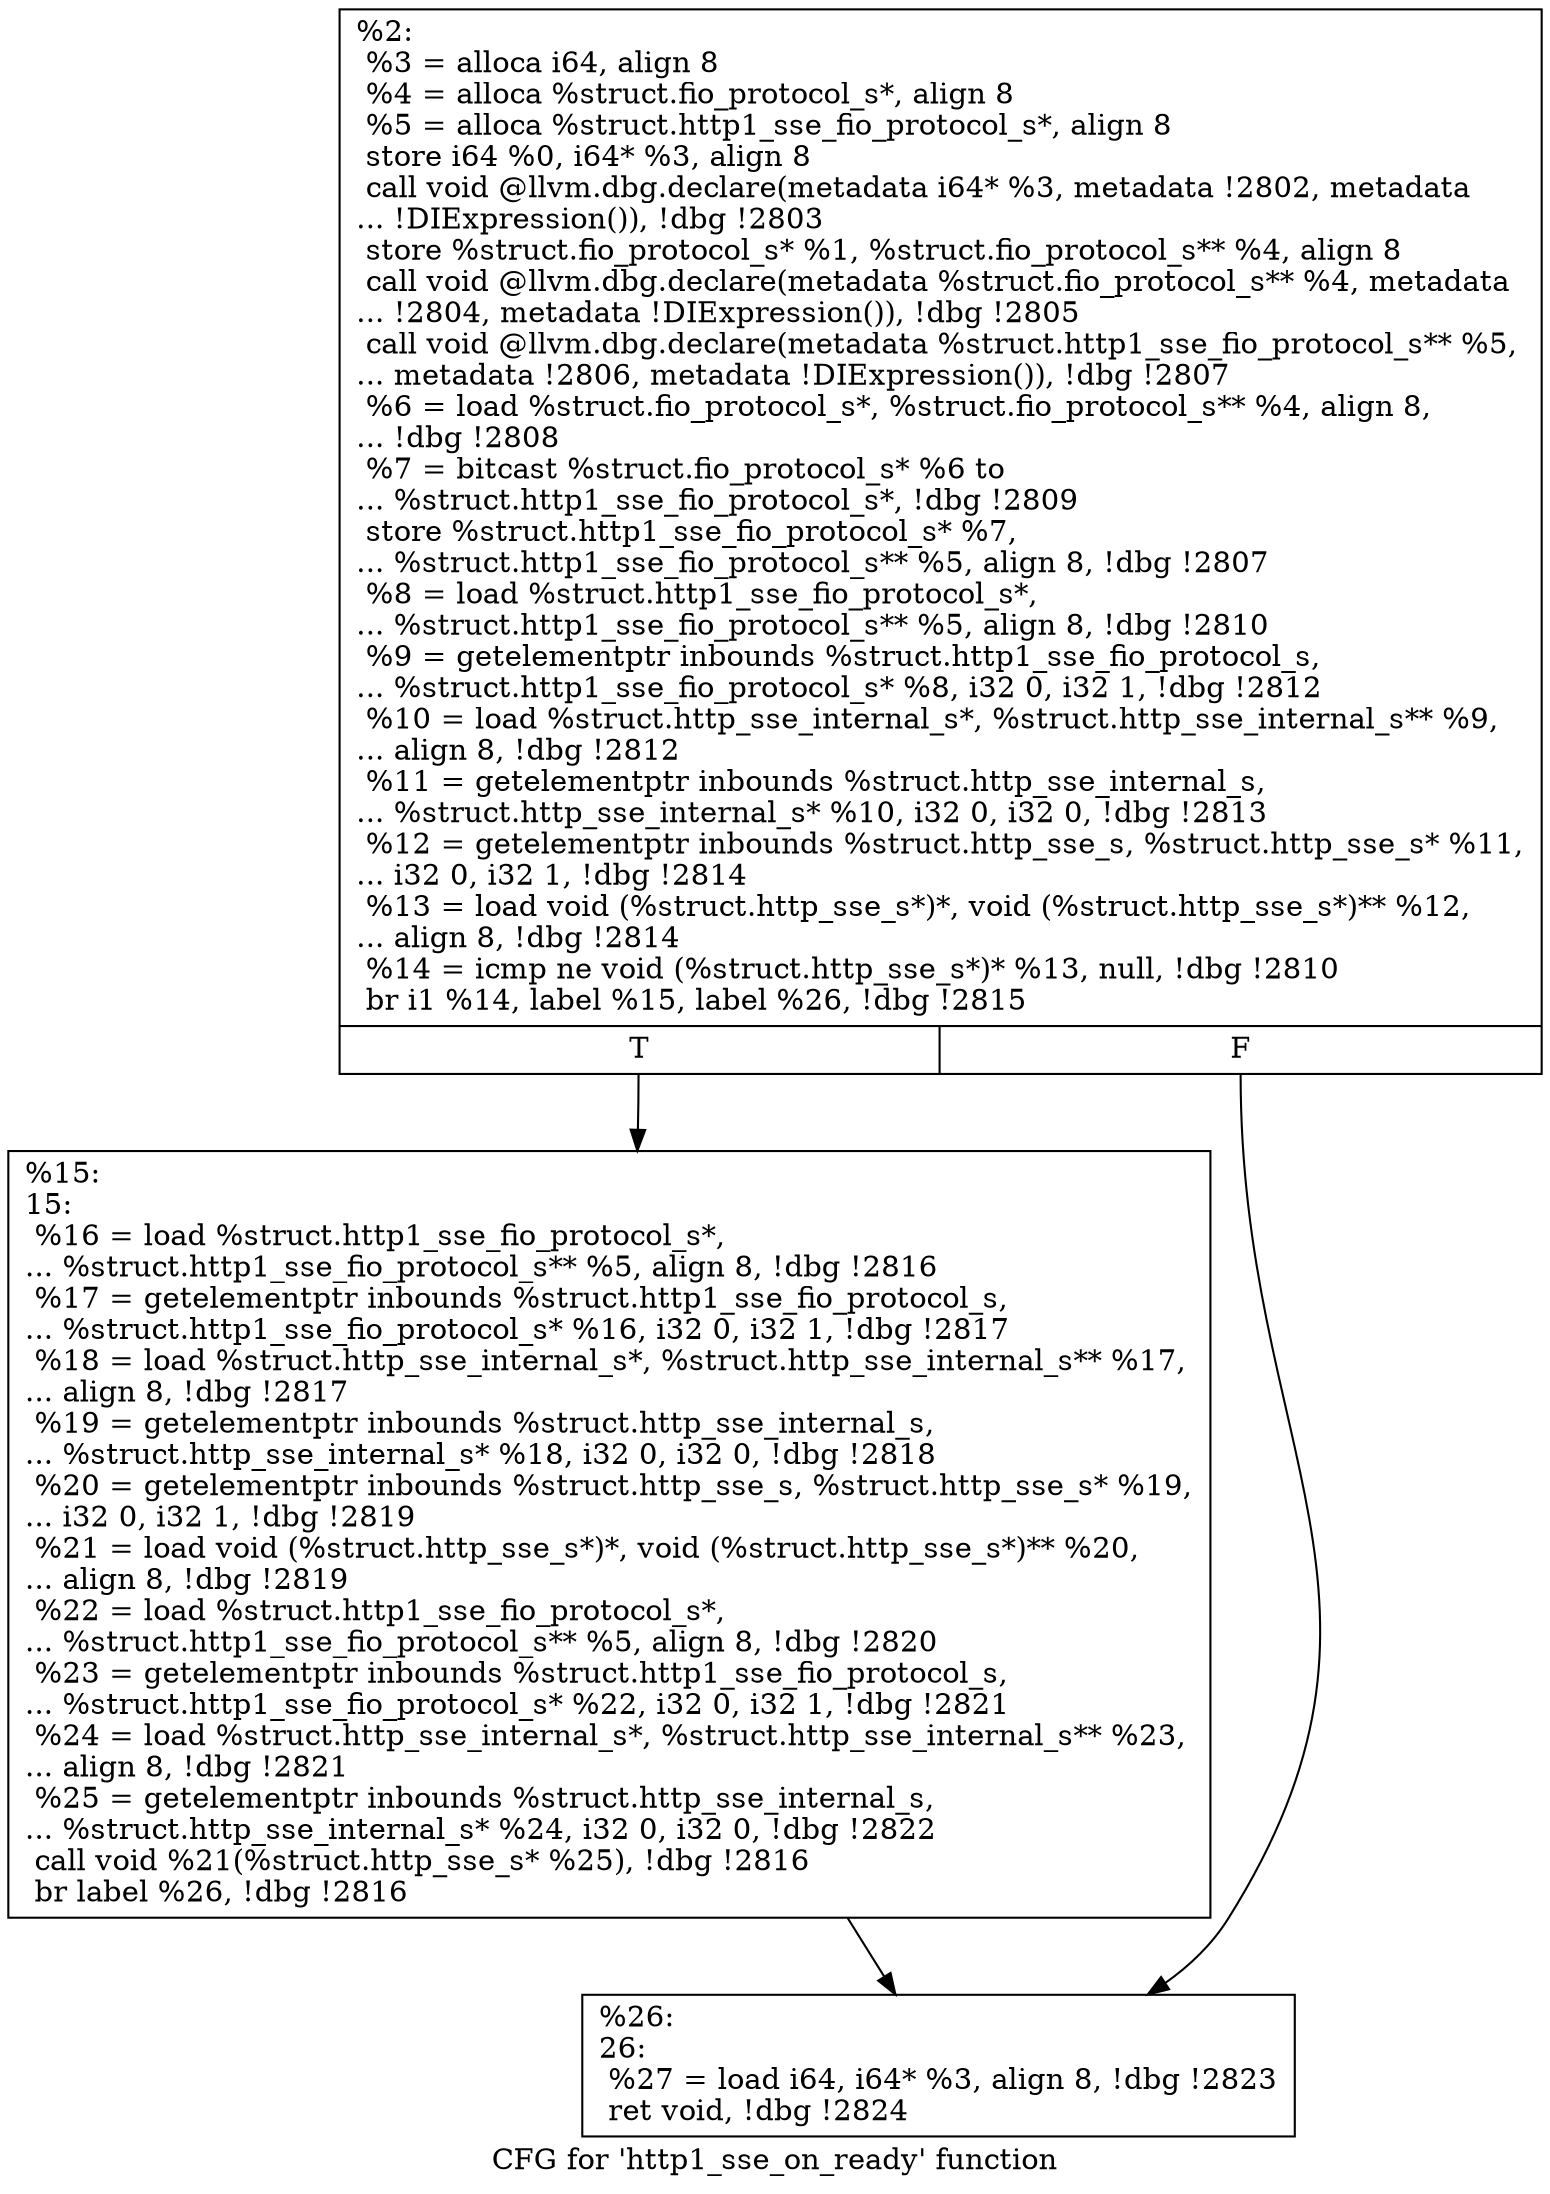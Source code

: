 digraph "CFG for 'http1_sse_on_ready' function" {
	label="CFG for 'http1_sse_on_ready' function";

	Node0x55685219b7d0 [shape=record,label="{%2:\l  %3 = alloca i64, align 8\l  %4 = alloca %struct.fio_protocol_s*, align 8\l  %5 = alloca %struct.http1_sse_fio_protocol_s*, align 8\l  store i64 %0, i64* %3, align 8\l  call void @llvm.dbg.declare(metadata i64* %3, metadata !2802, metadata\l... !DIExpression()), !dbg !2803\l  store %struct.fio_protocol_s* %1, %struct.fio_protocol_s** %4, align 8\l  call void @llvm.dbg.declare(metadata %struct.fio_protocol_s** %4, metadata\l... !2804, metadata !DIExpression()), !dbg !2805\l  call void @llvm.dbg.declare(metadata %struct.http1_sse_fio_protocol_s** %5,\l... metadata !2806, metadata !DIExpression()), !dbg !2807\l  %6 = load %struct.fio_protocol_s*, %struct.fio_protocol_s** %4, align 8,\l... !dbg !2808\l  %7 = bitcast %struct.fio_protocol_s* %6 to\l... %struct.http1_sse_fio_protocol_s*, !dbg !2809\l  store %struct.http1_sse_fio_protocol_s* %7,\l... %struct.http1_sse_fio_protocol_s** %5, align 8, !dbg !2807\l  %8 = load %struct.http1_sse_fio_protocol_s*,\l... %struct.http1_sse_fio_protocol_s** %5, align 8, !dbg !2810\l  %9 = getelementptr inbounds %struct.http1_sse_fio_protocol_s,\l... %struct.http1_sse_fio_protocol_s* %8, i32 0, i32 1, !dbg !2812\l  %10 = load %struct.http_sse_internal_s*, %struct.http_sse_internal_s** %9,\l... align 8, !dbg !2812\l  %11 = getelementptr inbounds %struct.http_sse_internal_s,\l... %struct.http_sse_internal_s* %10, i32 0, i32 0, !dbg !2813\l  %12 = getelementptr inbounds %struct.http_sse_s, %struct.http_sse_s* %11,\l... i32 0, i32 1, !dbg !2814\l  %13 = load void (%struct.http_sse_s*)*, void (%struct.http_sse_s*)** %12,\l... align 8, !dbg !2814\l  %14 = icmp ne void (%struct.http_sse_s*)* %13, null, !dbg !2810\l  br i1 %14, label %15, label %26, !dbg !2815\l|{<s0>T|<s1>F}}"];
	Node0x55685219b7d0:s0 -> Node0x55685219c880;
	Node0x55685219b7d0:s1 -> Node0x55685219c8d0;
	Node0x55685219c880 [shape=record,label="{%15:\l15:                                               \l  %16 = load %struct.http1_sse_fio_protocol_s*,\l... %struct.http1_sse_fio_protocol_s** %5, align 8, !dbg !2816\l  %17 = getelementptr inbounds %struct.http1_sse_fio_protocol_s,\l... %struct.http1_sse_fio_protocol_s* %16, i32 0, i32 1, !dbg !2817\l  %18 = load %struct.http_sse_internal_s*, %struct.http_sse_internal_s** %17,\l... align 8, !dbg !2817\l  %19 = getelementptr inbounds %struct.http_sse_internal_s,\l... %struct.http_sse_internal_s* %18, i32 0, i32 0, !dbg !2818\l  %20 = getelementptr inbounds %struct.http_sse_s, %struct.http_sse_s* %19,\l... i32 0, i32 1, !dbg !2819\l  %21 = load void (%struct.http_sse_s*)*, void (%struct.http_sse_s*)** %20,\l... align 8, !dbg !2819\l  %22 = load %struct.http1_sse_fio_protocol_s*,\l... %struct.http1_sse_fio_protocol_s** %5, align 8, !dbg !2820\l  %23 = getelementptr inbounds %struct.http1_sse_fio_protocol_s,\l... %struct.http1_sse_fio_protocol_s* %22, i32 0, i32 1, !dbg !2821\l  %24 = load %struct.http_sse_internal_s*, %struct.http_sse_internal_s** %23,\l... align 8, !dbg !2821\l  %25 = getelementptr inbounds %struct.http_sse_internal_s,\l... %struct.http_sse_internal_s* %24, i32 0, i32 0, !dbg !2822\l  call void %21(%struct.http_sse_s* %25), !dbg !2816\l  br label %26, !dbg !2816\l}"];
	Node0x55685219c880 -> Node0x55685219c8d0;
	Node0x55685219c8d0 [shape=record,label="{%26:\l26:                                               \l  %27 = load i64, i64* %3, align 8, !dbg !2823\l  ret void, !dbg !2824\l}"];
}
